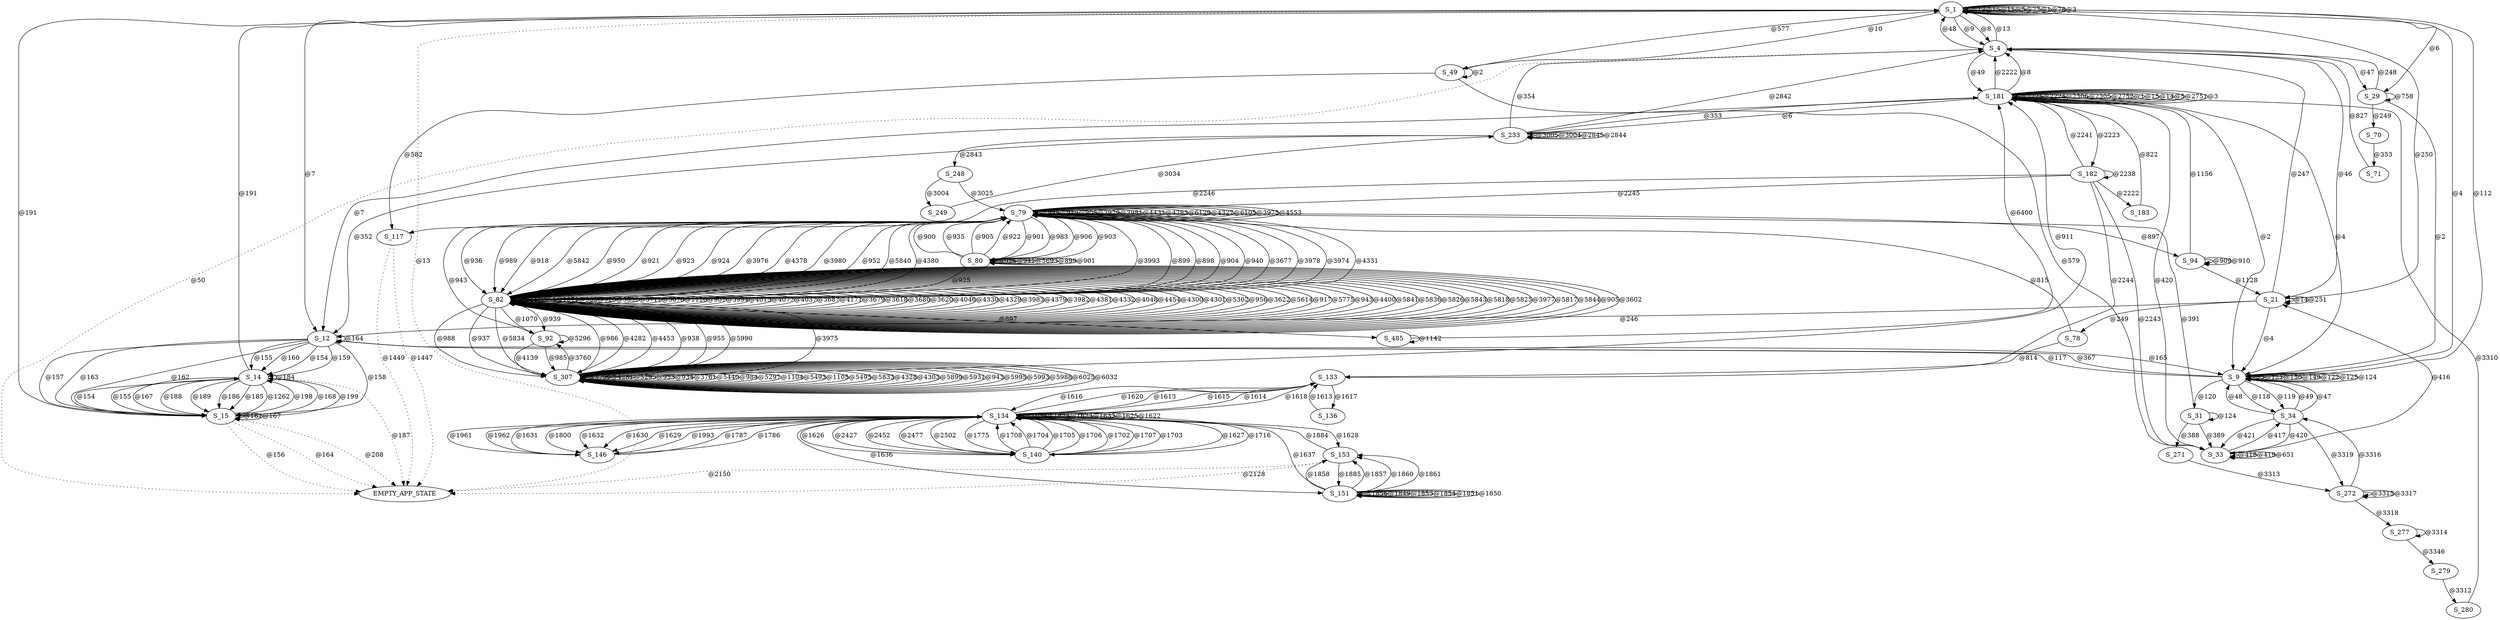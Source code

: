 digraph graphtest {
  S_1 -> S_1  [ label="@12"] ;
  S_1 -> S_1  [ label="@15"] ;
  S_1 -> S_4  [ label="@9"] ;
  S_1 -> S_1  [ label="@11"] ;
  S_1 -> S_1  [ label="@5"] ;
  S_1 -> S_1  [ label="@77"] ;
  S_1 -> S_9  [ label="@4"] ;
  S_1 -> S_1  [ label="@1"] ;
  S_1 -> S_29  [ label="@6"] ;
  S_1 -> S_12  [ label="@7"] ;
  S_1 -> S_4  [ label="@8"] ;
  S_1 -> S_49  [ label="@10"] ;
  S_1 -> S_1  [ label="@78"] ;
  S_1 -> S_1  [ label="@3"] ;
  S_1 -> EMPTY_APP_STATE  [ style=dotted,label="@13"] ;
  S_4 -> S_1  [ label="@13"] ;
  S_4 -> S_1  [ label="@48"] ;
  S_4 -> S_29  [ label="@47"] ;
  S_4 -> EMPTY_APP_STATE  [ style=dotted,label="@50"] ;
  S_4 -> S_21  [ label="@46"] ;
  S_4 -> S_181  [ label="@49"] ;
  S_9 -> S_9  [ label="@3"] ;
  S_9 -> S_9  [ label="@121"] ;
  S_9 -> S_12  [ label="@117"] ;
  S_9 -> S_31  [ label="@120"] ;
  S_9 -> S_9  [ label="@150"] ;
  S_9 -> S_9  [ label="@149"] ;
  S_9 -> S_9  [ label="@122"] ;
  S_9 -> S_34  [ label="@118"] ;
  S_9 -> S_9  [ label="@125"] ;
  S_9 -> S_34  [ label="@119"] ;
  S_9 -> S_1  [ label="@112"] ;
  S_9 -> S_12  [ label="@367"] ;
  S_9 -> S_9  [ label="@124"] ;
  S_12 -> S_12  [ label="@164"] ;
  S_12 -> S_14  [ label="@154"] ;
  S_12 -> S_14  [ label="@159"] ;
  S_12 -> S_14  [ label="@155"] ;
  S_12 -> S_15  [ label="@157"] ;
  S_12 -> S_15  [ label="@163"] ;
  S_12 -> S_15  [ label="@162"] ;
  S_12 -> S_14  [ label="@160"] ;
  S_12 -> S_9  [ label="@165"] ;
  S_12 -> S_15  [ label="@158"] ;
  S_14 -> S_15  [ label="@167"] ;
  S_14 -> S_15  [ label="@188"] ;
  S_14 -> S_15  [ label="@189"] ;
  S_14 -> S_1  [ label="@191"] ;
  S_14 -> S_15  [ label="@186"] ;
  S_14 -> EMPTY_APP_STATE  [ style=dotted,label="@187"] ;
  S_14 -> S_15  [ label="@185"] ;
  S_14 -> S_14  [ label="@184"] ;
  S_14 -> S_15  [ label="@1262"] ;
  S_15 -> S_15  [ label="@161"] ;
  S_15 -> S_14  [ label="@198"] ;
  S_15 -> EMPTY_APP_STATE  [ style=dotted,label="@156"] ;
  S_15 -> S_14  [ label="@168"] ;
  S_15 -> S_14  [ label="@199"] ;
  S_15 -> EMPTY_APP_STATE  [ style=dotted,label="@164"] ;
  S_15 -> EMPTY_APP_STATE  [ style=dotted,label="@208"] ;
  S_15 -> S_14  [ label="@154"] ;
  S_15 -> S_1  [ label="@191"] ;
  S_15 -> S_15  [ label="@167"] ;
  S_15 -> S_14  [ label="@155"] ;
  S_21 -> S_21  [ label="@14"] ;
  S_21 -> S_12  [ label="@246"] ;
  S_21 -> S_21  [ label="@251"] ;
  S_21 -> S_1  [ label="@250"] ;
  S_21 -> S_4  [ label="@247"] ;
  S_21 -> S_78  [ label="@249"] ;
  S_21 -> S_9  [ label="@4"] ;
  S_29 -> S_9  [ label="@2"] ;
  S_29 -> S_4  [ label="@248"] ;
  S_29 -> S_29  [ label="@758"] ;
  S_29 -> S_70  [ label="@249"] ;
  S_31 -> S_31  [ label="@124"] ;
  S_31 -> S_33  [ label="@389"] ;
  S_31 -> S_271  [ label="@388"] ;
  S_31 -> S_79  [ label="@391"] ;
  S_33 -> S_34  [ label="@417"] ;
  S_33 -> S_33  [ label="@418"] ;
  S_33 -> S_21  [ label="@416"] ;
  S_33 -> S_33  [ label="@419"] ;
  S_33 -> S_33  [ label="@651"] ;
  S_33 -> S_181  [ label="@420"] ;
  S_34 -> S_33  [ label="@420"] ;
  S_34 -> S_33  [ label="@421"] ;
  S_34 -> S_9  [ label="@49"] ;
  S_34 -> S_9  [ label="@47"] ;
  S_34 -> S_272  [ label="@3319"] ;
  S_34 -> S_9  [ label="@48"] ;
  S_49 -> S_49  [ label="@2"] ;
  S_49 -> S_1  [ label="@577"] ;
  S_49 -> S_33  [ label="@579"] ;
  S_49 -> S_117  [ label="@582"] ;
  S_70 -> S_71  [ label="@353"] ;
  S_71 -> S_4  [ label="@827"] ;
  S_78 -> S_79  [ label="@815"] ;
  S_78 -> S_133  [ label="@814"] ;
  S_79 -> S_80  [ label="@901"] ;
  S_79 -> S_82  [ label="@899"] ;
  S_79 -> S_79  [ label="@949"] ;
  S_79 -> S_80  [ label="@983"] ;
  S_79 -> S_79  [ label="@948"] ;
  S_79 -> S_82  [ label="@898"] ;
  S_79 -> S_94  [ label="@897"] ;
  S_79 -> S_80  [ label="@906"] ;
  S_79 -> S_82  [ label="@904"] ;
  S_79 -> S_82  [ label="@940"] ;
  S_79 -> S_82  [ label="@3677"] ;
  S_79 -> S_80  [ label="@903"] ;
  S_79 -> S_79  [ label="@908"] ;
  S_79 -> S_82  [ label="@3978"] ;
  S_79 -> S_79  [ label="@3979"] ;
  S_79 -> S_82  [ label="@3974"] ;
  S_79 -> S_82  [ label="@4331"] ;
  S_79 -> S_79  [ label="@3981"] ;
  S_79 -> S_79  [ label="@4431"] ;
  S_79 -> S_79  [ label="@4283"] ;
  S_79 -> S_82  [ label="@936"] ;
  S_79 -> S_82  [ label="@989"] ;
  S_79 -> S_82  [ label="@918"] ;
  S_79 -> S_82  [ label="@5842"] ;
  S_79 -> S_79  [ label="@6129"] ;
  S_79 -> S_79  [ label="@4327"] ;
  S_79 -> S_79  [ label="@6105"] ;
  S_79 -> S_79  [ label="@3975"] ;
  S_79 -> S_79  [ label="@4553"] ;
  S_79 -> S_82  [ label="@3993"] ;
  S_80 -> S_79  [ label="@900"] ;
  S_80 -> S_79  [ label="@935"] ;
  S_80 -> S_80  [ label="@926"] ;
  S_80 -> S_79  [ label="@905"] ;
  S_80 -> S_82  [ label="@925"] ;
  S_80 -> S_80  [ label="@941"] ;
  S_80 -> S_80  [ label="@5693"] ;
  S_80 -> S_80  [ label="@899"] ;
  S_80 -> S_80  [ label="@901"] ;
  S_80 -> S_79  [ label="@922"] ;
  S_82 -> S_82  [ label="@944"] ;
  S_82 -> S_79  [ label="@950"] ;
  S_82 -> S_82  [ label="@954"] ;
  S_82 -> S_82  [ label="@1071"] ;
  S_82 -> S_92  [ label="@1070"] ;
  S_82 -> S_82  [ label="@902"] ;
  S_82 -> S_82  [ label="@920"] ;
  S_82 -> S_79  [ label="@921"] ;
  S_82 -> S_79  [ label="@923"] ;
  S_82 -> S_82  [ label="@3632"] ;
  S_82 -> S_82  [ label="@3711"] ;
  S_82 -> S_82  [ label="@3676"] ;
  S_82 -> S_307  [ label="@986"] ;
  S_82 -> S_82  [ label="@1126"] ;
  S_82 -> S_82  [ label="@907"] ;
  S_82 -> S_82  [ label="@3994"] ;
  S_82 -> S_79  [ label="@924"] ;
  S_82 -> S_82  [ label="@4015"] ;
  S_82 -> S_82  [ label="@4077"] ;
  S_82 -> S_82  [ label="@4037"] ;
  S_82 -> S_79  [ label="@3976"] ;
  S_82 -> S_82  [ label="@3687"] ;
  S_82 -> S_82  [ label="@4171"] ;
  S_82 -> S_82  [ label="@3679"] ;
  S_82 -> S_82  [ label="@3618"] ;
  S_82 -> S_82  [ label="@3680"] ;
  S_82 -> S_82  [ label="@3620"] ;
  S_82 -> S_92  [ label="@939"] ;
  S_82 -> S_82  [ label="@4046"] ;
  S_82 -> S_82  [ label="@4330"] ;
  S_82 -> S_82  [ label="@4329"] ;
  S_82 -> S_82  [ label="@3983"] ;
  S_82 -> S_82  [ label="@4379"] ;
  S_82 -> S_82  [ label="@3982"] ;
  S_82 -> S_82  [ label="@4381"] ;
  S_82 -> S_79  [ label="@4378"] ;
  S_82 -> S_82  [ label="@4332"] ;
  S_82 -> S_82  [ label="@4048"] ;
  S_82 -> S_82  [ label="@4454"] ;
  S_82 -> S_82  [ label="@4300"] ;
  S_82 -> S_307  [ label="@3975"] ;
  S_82 -> S_82  [ label="@4301"] ;
  S_82 -> S_79  [ label="@3980"] ;
  S_82 -> S_307  [ label="@988"] ;
  S_82 -> S_82  [ label="@5302"] ;
  S_82 -> S_307  [ label="@937"] ;
  S_82 -> S_82  [ label="@956"] ;
  S_82 -> S_79  [ label="@952"] ;
  S_82 -> S_82  [ label="@3622"] ;
  S_82 -> S_82  [ label="@5614"] ;
  S_82 -> S_82  [ label="@917"] ;
  S_82 -> S_82  [ label="@5775"] ;
  S_82 -> S_82  [ label="@943"] ;
  S_82 -> S_82  [ label="@4400"] ;
  S_82 -> S_82  [ label="@5841"] ;
  S_82 -> S_82  [ label="@5836"] ;
  S_82 -> S_82  [ label="@5826"] ;
  S_82 -> S_307  [ label="@5834"] ;
  S_82 -> S_79  [ label="@5840"] ;
  S_82 -> S_82  [ label="@5843"] ;
  S_82 -> S_82  [ label="@5818"] ;
  S_82 -> S_82  [ label="@5825"] ;
  S_82 -> S_82  [ label="@3977"] ;
  S_82 -> S_82  [ label="@5817"] ;
  S_82 -> S_82  [ label="@5844"] ;
  S_82 -> S_79  [ label="@4380"] ;
  S_82 -> S_82  [ label="@905"] ;
  S_82 -> S_82  [ label="@3602"] ;
  S_82 -> S_485  [ label="@897"] ;
  S_92 -> S_79  [ label="@943"] ;
  S_92 -> S_307  [ label="@4139"] ;
  S_92 -> S_92  [ label="@5296"] ;
  S_92 -> S_307  [ label="@985"] ;
  S_94 -> S_94  [ label="@909"] ;
  S_94 -> S_94  [ label="@910"] ;
  S_94 -> S_21  [ label="@1128"] ;
  S_94 -> S_181  [ label="@1156"] ;
  S_117 -> EMPTY_APP_STATE  [ style=dotted,label="@1447"] ;
  S_117 -> EMPTY_APP_STATE  [ style=dotted,label="@1449"] ;
  S_133 -> S_134  [ label="@1615"] ;
  S_133 -> S_136  [ label="@1617"] ;
  S_133 -> S_134  [ label="@1614"] ;
  S_133 -> S_134  [ label="@1618"] ;
  S_133 -> S_134  [ label="@1616"] ;
  S_134 -> S_133  [ label="@1620"] ;
  S_134 -> S_134  [ label="@1634"] ;
  S_134 -> S_140  [ label="@1627"] ;
  S_134 -> S_134  [ label="@1624"] ;
  S_134 -> S_134  [ label="@1623"] ;
  S_134 -> S_140  [ label="@1716"] ;
  S_134 -> S_146  [ label="@1631"] ;
  S_134 -> S_134  [ label="@1633"] ;
  S_134 -> S_140  [ label="@1626"] ;
  S_134 -> S_151  [ label="@1636"] ;
  S_134 -> S_153  [ label="@1628"] ;
  S_134 -> S_146  [ label="@1800"] ;
  S_134 -> S_146  [ label="@1632"] ;
  S_134 -> S_134  [ label="@1625"] ;
  S_134 -> S_146  [ label="@1630"] ;
  S_134 -> S_146  [ label="@1629"] ;
  S_134 -> S_134  [ label="@1622"] ;
  S_134 -> S_146  [ label="@1993"] ;
  S_134 -> S_140  [ label="@2427"] ;
  S_134 -> S_140  [ label="@2452"] ;
  S_134 -> S_140  [ label="@2477"] ;
  S_134 -> S_140  [ label="@2502"] ;
  S_134 -> S_140  [ label="@1775"] ;
  S_134 -> S_133  [ label="@1613"] ;
  S_136 -> S_133  [ label="@1613"] ;
  S_140 -> S_134  [ label="@1708"] ;
  S_140 -> S_134  [ label="@1704"] ;
  S_140 -> S_134  [ label="@1705"] ;
  S_140 -> S_134  [ label="@1706"] ;
  S_140 -> S_134  [ label="@1702"] ;
  S_140 -> S_134  [ label="@1707"] ;
  S_140 -> S_134  [ label="@1703"] ;
  S_146 -> S_134  [ label="@1787"] ;
  S_146 -> S_134  [ label="@1786"] ;
  S_146 -> S_134  [ label="@1961"] ;
  S_146 -> S_134  [ label="@1962"] ;
  S_151 -> S_134  [ label="@1637"] ;
  S_151 -> S_151  [ label="@1856"] ;
  S_151 -> S_151  [ label="@1849"] ;
  S_151 -> S_151  [ label="@1853"] ;
  S_151 -> S_151  [ label="@1854"] ;
  S_151 -> S_153  [ label="@1857"] ;
  S_151 -> S_153  [ label="@1860"] ;
  S_151 -> S_151  [ label="@1851"] ;
  S_151 -> S_151  [ label="@1850"] ;
  S_151 -> S_153  [ label="@1861"] ;
  S_151 -> S_153  [ label="@1858"] ;
  S_153 -> S_134  [ label="@1884"] ;
  S_153 -> S_151  [ label="@1885"] ;
  S_153 -> EMPTY_APP_STATE  [ style=dotted,label="@2150"] ;
  S_153 -> EMPTY_APP_STATE  [ style=dotted,label="@2128"] ;
  S_181 -> S_182  [ label="@2223"] ;
  S_181 -> S_181  [ label="@2225"] ;
  S_181 -> S_181  [ label="@2224"] ;
  S_181 -> S_4  [ label="@2222"] ;
  S_181 -> S_181  [ label="@2306"] ;
  S_181 -> S_181  [ label="@2305"] ;
  S_181 -> S_181  [ label="@2752"] ;
  S_181 -> S_181  [ label="@1"] ;
  S_181 -> S_181  [ label="@15"] ;
  S_181 -> S_233  [ label="@6"] ;
  S_181 -> S_4  [ label="@8"] ;
  S_181 -> S_181  [ label="@14"] ;
  S_181 -> S_181  [ label="@5"] ;
  S_181 -> S_9  [ label="@2"] ;
  S_181 -> S_181  [ label="@2751"] ;
  S_181 -> S_9  [ label="@4"] ;
  S_181 -> S_181  [ label="@3"] ;
  S_181 -> S_12  [ label="@7"] ;
  S_182 -> S_183  [ label="@2222"] ;
  S_182 -> S_182  [ label="@2238"] ;
  S_182 -> S_133  [ label="@2244"] ;
  S_182 -> S_117  [ label="@2246"] ;
  S_182 -> S_33  [ label="@2243"] ;
  S_182 -> S_79  [ label="@2245"] ;
  S_182 -> S_181  [ label="@2241"] ;
  S_183 -> S_181  [ label="@822"] ;
  S_233 -> S_4  [ label="@354"] ;
  S_233 -> S_12  [ label="@352"] ;
  S_233 -> S_248  [ label="@2843"] ;
  S_233 -> S_233  [ label="@3005"] ;
  S_233 -> S_4  [ label="@2842"] ;
  S_233 -> S_233  [ label="@3004"] ;
  S_233 -> S_233  [ label="@2845"] ;
  S_233 -> S_233  [ label="@2844"] ;
  S_233 -> S_181  [ label="@353"] ;
  S_248 -> S_249  [ label="@3004"] ;
  S_248 -> S_79  [ label="@3025"] ;
  S_249 -> S_233  [ label="@3034"] ;
  S_271 -> S_272  [ label="@3313"] ;
  S_272 -> S_34  [ label="@3316"] ;
  S_272 -> S_272  [ label="@3315"] ;
  S_272 -> S_272  [ label="@3317"] ;
  S_272 -> S_277  [ label="@3318"] ;
  S_277 -> S_277  [ label="@3314"] ;
  S_277 -> S_279  [ label="@3346"] ;
  S_279 -> S_280  [ label="@3312"] ;
  S_280 -> S_181  [ label="@3310"] ;
  S_307 -> S_307  [ label="@3759"] ;
  S_307 -> S_181  [ label="@911"] ;
  S_307 -> S_307  [ label="@4281"] ;
  S_307 -> S_82  [ label="@4282"] ;
  S_307 -> S_82  [ label="@4453"] ;
  S_307 -> S_82  [ label="@938"] ;
  S_307 -> S_307  [ label="@5295"] ;
  S_307 -> S_307  [ label="@933"] ;
  S_307 -> S_307  [ label="@934"] ;
  S_307 -> S_92  [ label="@3760"] ;
  S_307 -> S_307  [ label="@3761"] ;
  S_307 -> S_307  [ label="@5440"] ;
  S_307 -> S_307  [ label="@984"] ;
  S_307 -> S_307  [ label="@5297"] ;
  S_307 -> S_307  [ label="@1104"] ;
  S_307 -> S_307  [ label="@5493"] ;
  S_307 -> S_307  [ label="@1105"] ;
  S_307 -> S_307  [ label="@5495"] ;
  S_307 -> S_82  [ label="@955"] ;
  S_307 -> S_307  [ label="@5833"] ;
  S_307 -> S_307  [ label="@4328"] ;
  S_307 -> S_307  [ label="@4303"] ;
  S_307 -> S_307  [ label="@5899"] ;
  S_307 -> S_307  [ label="@5931"] ;
  S_307 -> S_307  [ label="@943"] ;
  S_307 -> S_307  [ label="@5995"] ;
  S_307 -> S_307  [ label="@5993"] ;
  S_307 -> S_307  [ label="@5988"] ;
  S_307 -> S_307  [ label="@6025"] ;
  S_307 -> S_307  [ label="@6032"] ;
  S_307 -> S_82  [ label="@5990"] ;
  S_485 -> S_485  [ label="@1142"] ;
  S_485 -> S_181  [ label="@6400"] ;
}